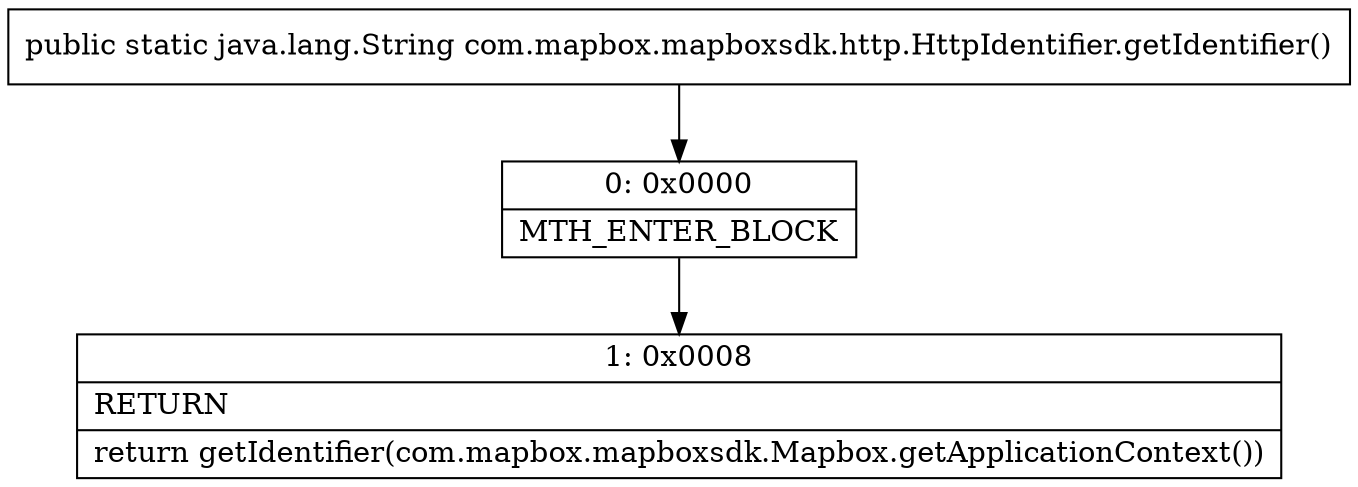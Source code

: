 digraph "CFG forcom.mapbox.mapboxsdk.http.HttpIdentifier.getIdentifier()Ljava\/lang\/String;" {
Node_0 [shape=record,label="{0\:\ 0x0000|MTH_ENTER_BLOCK\l}"];
Node_1 [shape=record,label="{1\:\ 0x0008|RETURN\l|return getIdentifier(com.mapbox.mapboxsdk.Mapbox.getApplicationContext())\l}"];
MethodNode[shape=record,label="{public static java.lang.String com.mapbox.mapboxsdk.http.HttpIdentifier.getIdentifier() }"];
MethodNode -> Node_0;
Node_0 -> Node_1;
}

